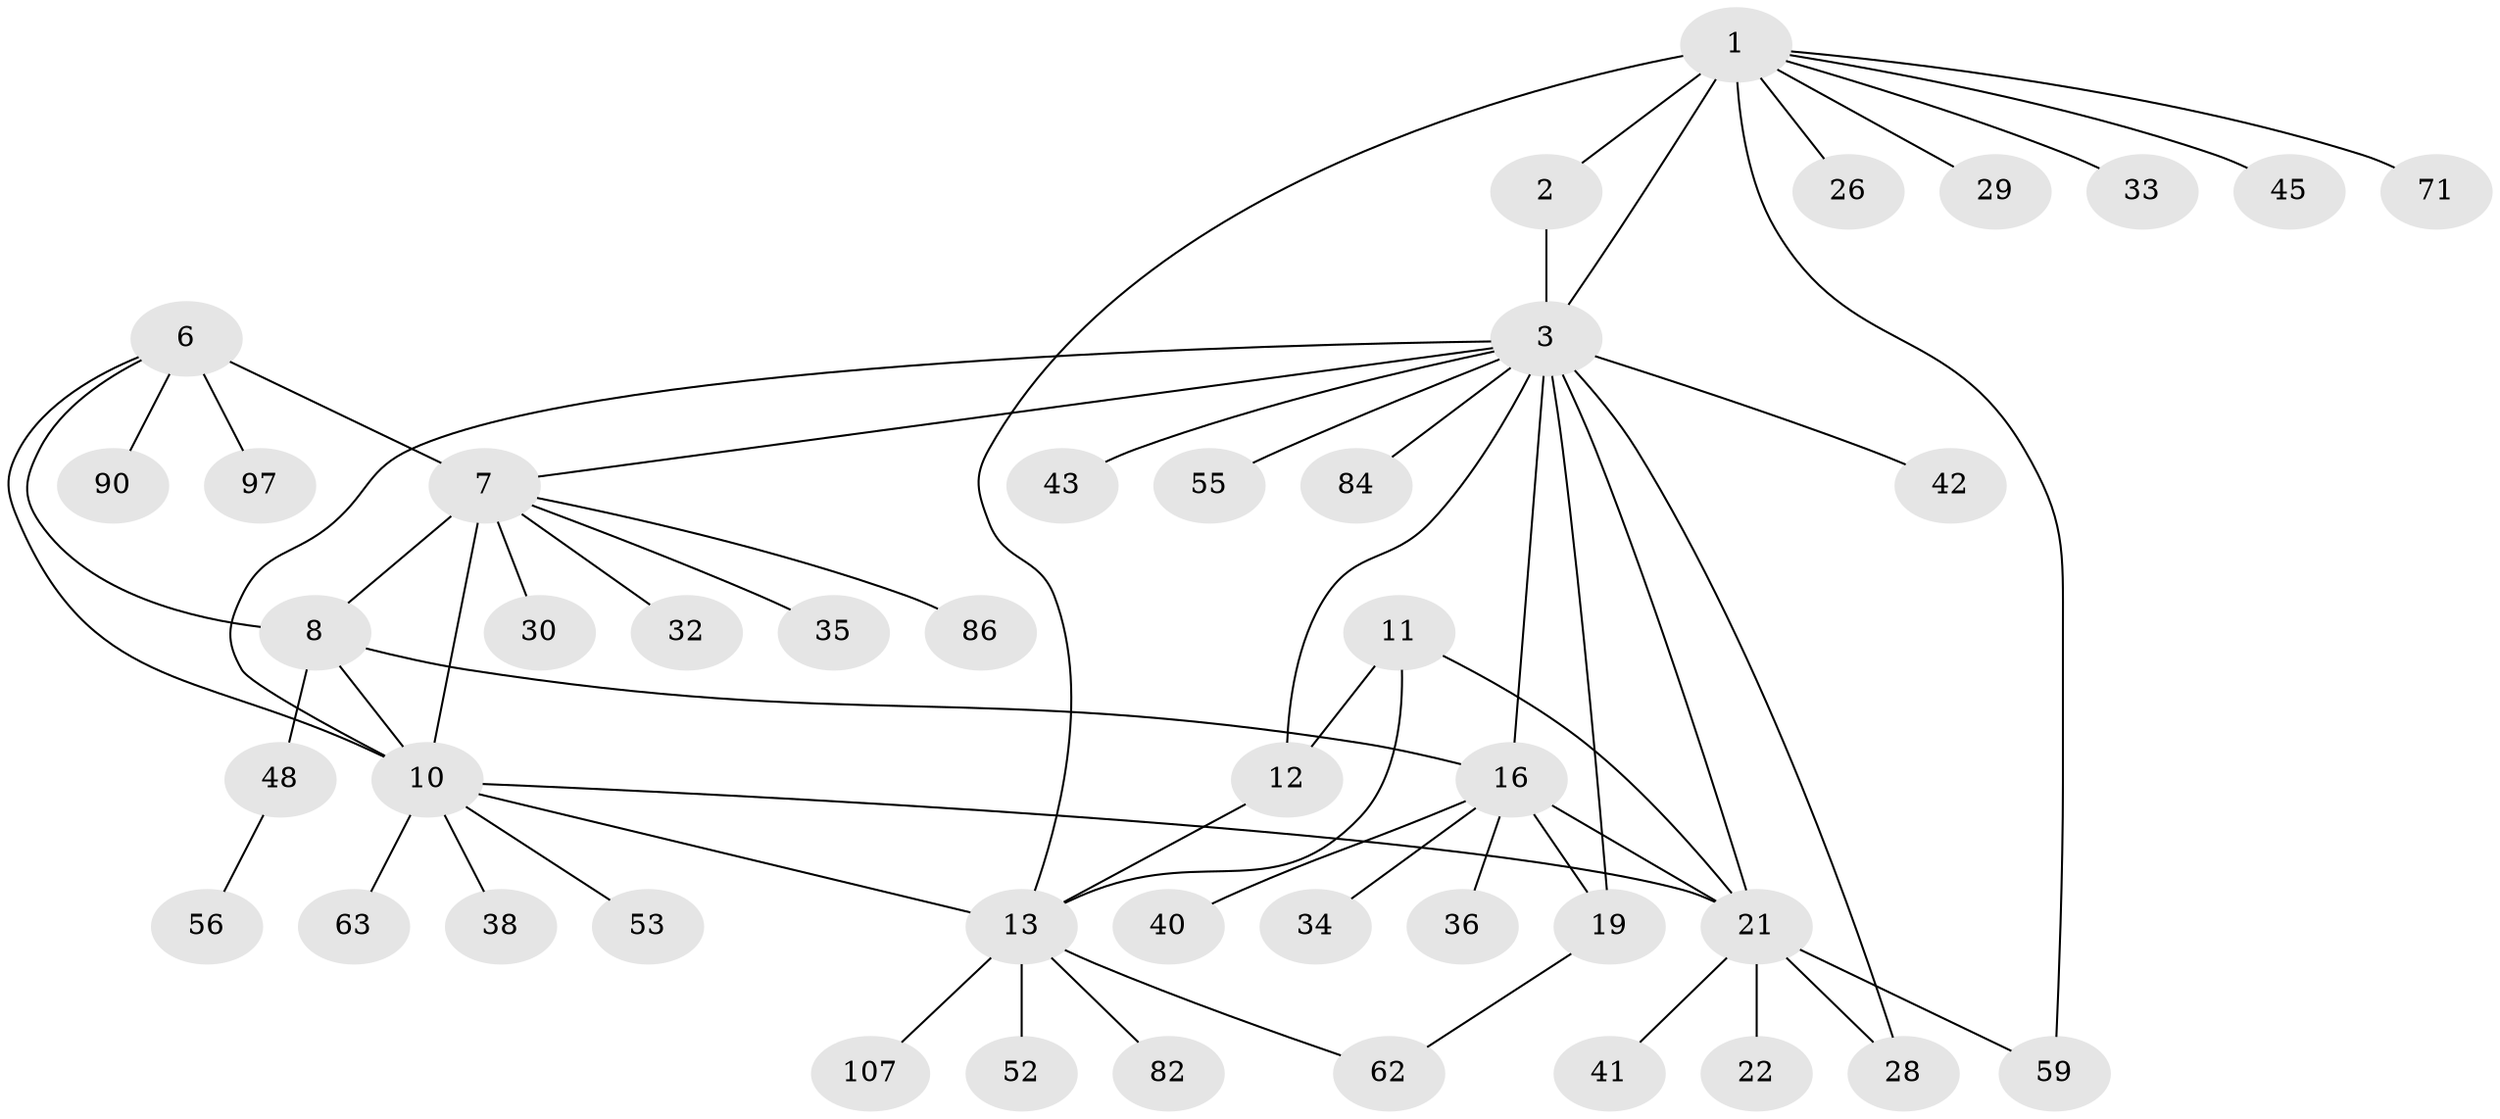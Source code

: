 // original degree distribution, {11: 0.009009009009009009, 4: 0.009009009009009009, 7: 0.04504504504504504, 6: 0.04504504504504504, 14: 0.009009009009009009, 8: 0.036036036036036036, 9: 0.018018018018018018, 12: 0.009009009009009009, 10: 0.018018018018018018, 5: 0.02702702702702703, 1: 0.6036036036036037, 3: 0.036036036036036036, 2: 0.13513513513513514}
// Generated by graph-tools (version 1.1) at 2025/19/03/04/25 18:19:39]
// undirected, 44 vertices, 59 edges
graph export_dot {
graph [start="1"]
  node [color=gray90,style=filled];
  1;
  2;
  3 [super="+4+20+73"];
  6;
  7 [super="+37+27+9"];
  8;
  10 [super="+65+78"];
  11 [super="+15+103+83+51+44"];
  12 [super="+14+99+108"];
  13;
  16 [super="+18+17"];
  19;
  21 [super="+79+91+25+23"];
  22 [super="+64"];
  26;
  28 [super="+60"];
  29 [super="+58"];
  30;
  32;
  33 [super="+47+93"];
  34 [super="+49"];
  35 [super="+96+66"];
  36;
  38;
  40;
  41;
  42 [super="+104"];
  43;
  45;
  48;
  52;
  53;
  55;
  56;
  59 [super="+106"];
  62;
  63;
  71;
  82;
  84;
  86;
  90;
  97;
  107;
  1 -- 2;
  1 -- 3 [weight=3];
  1 -- 13;
  1 -- 26;
  1 -- 29;
  1 -- 33;
  1 -- 45;
  1 -- 59;
  1 -- 71;
  2 -- 3 [weight=3];
  3 -- 21;
  3 -- 55;
  3 -- 42;
  3 -- 43;
  3 -- 16 [weight=3];
  3 -- 19;
  3 -- 84;
  3 -- 10;
  3 -- 12;
  3 -- 28;
  3 -- 7;
  6 -- 7 [weight=2];
  6 -- 8;
  6 -- 10;
  6 -- 90;
  6 -- 97;
  7 -- 8 [weight=2];
  7 -- 10 [weight=2];
  7 -- 30;
  7 -- 32;
  7 -- 35;
  7 -- 86;
  8 -- 10;
  8 -- 16;
  8 -- 48;
  10 -- 13;
  10 -- 38;
  10 -- 53;
  10 -- 63;
  10 -- 21;
  11 -- 12 [weight=4];
  11 -- 13 [weight=2];
  11 -- 21;
  12 -- 13 [weight=2];
  13 -- 52;
  13 -- 62;
  13 -- 82;
  13 -- 107;
  16 -- 19 [weight=3];
  16 -- 36;
  16 -- 34;
  16 -- 40;
  16 -- 21;
  19 -- 62;
  21 -- 22 [weight=4];
  21 -- 41;
  21 -- 59;
  21 -- 28;
  48 -- 56;
}
